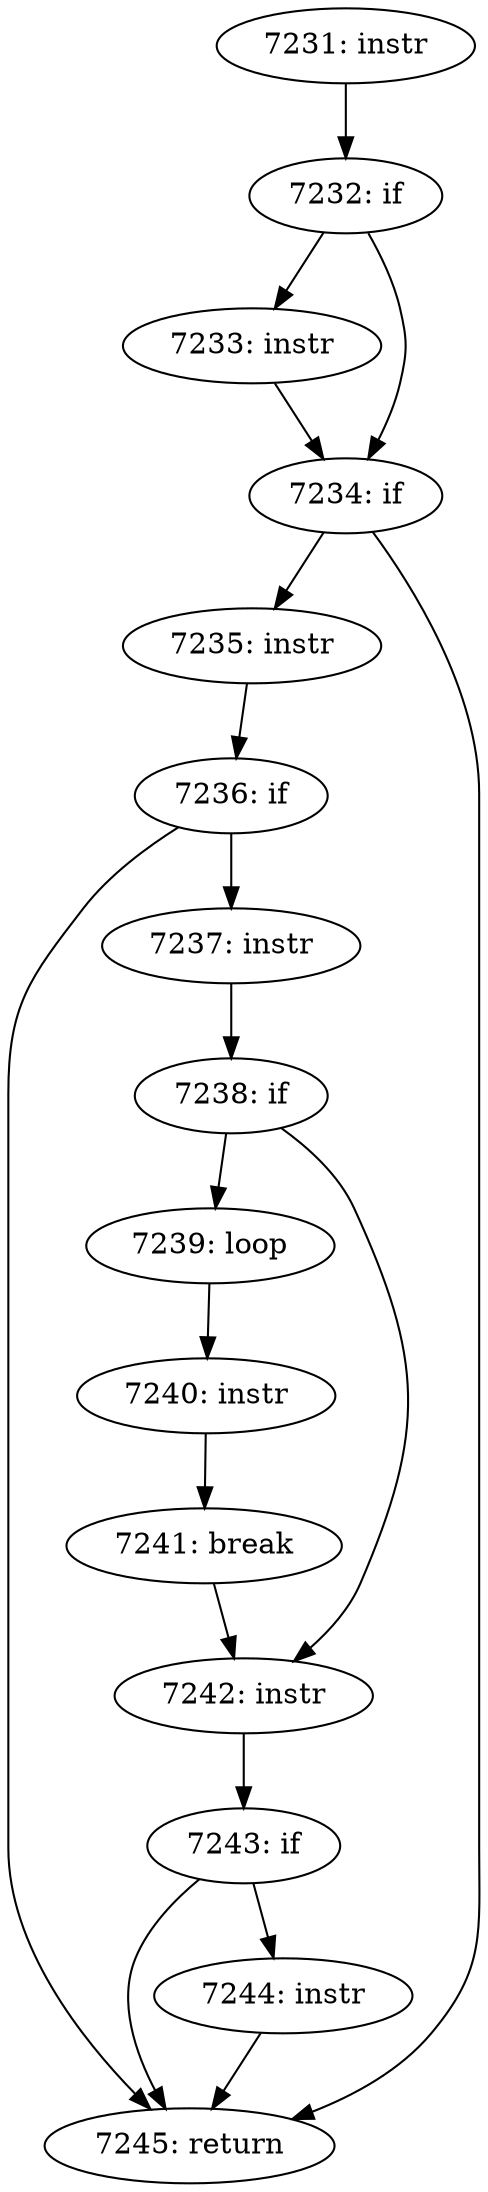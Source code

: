 digraph CFG_tcp_urg {
7231 [label="7231: instr"]
	7231 -> 7232
7232 [label="7232: if"]
	7232 -> 7233
	7232 -> 7234
7233 [label="7233: instr"]
	7233 -> 7234
7234 [label="7234: if"]
	7234 -> 7235
	7234 -> 7245
7235 [label="7235: instr"]
	7235 -> 7236
7236 [label="7236: if"]
	7236 -> 7237
	7236 -> 7245
7237 [label="7237: instr"]
	7237 -> 7238
7238 [label="7238: if"]
	7238 -> 7239
	7238 -> 7242
7239 [label="7239: loop"]
	7239 -> 7240
7240 [label="7240: instr"]
	7240 -> 7241
7241 [label="7241: break"]
	7241 -> 7242
7242 [label="7242: instr"]
	7242 -> 7243
7243 [label="7243: if"]
	7243 -> 7245
	7243 -> 7244
7244 [label="7244: instr"]
	7244 -> 7245
7245 [label="7245: return"]
	
}

